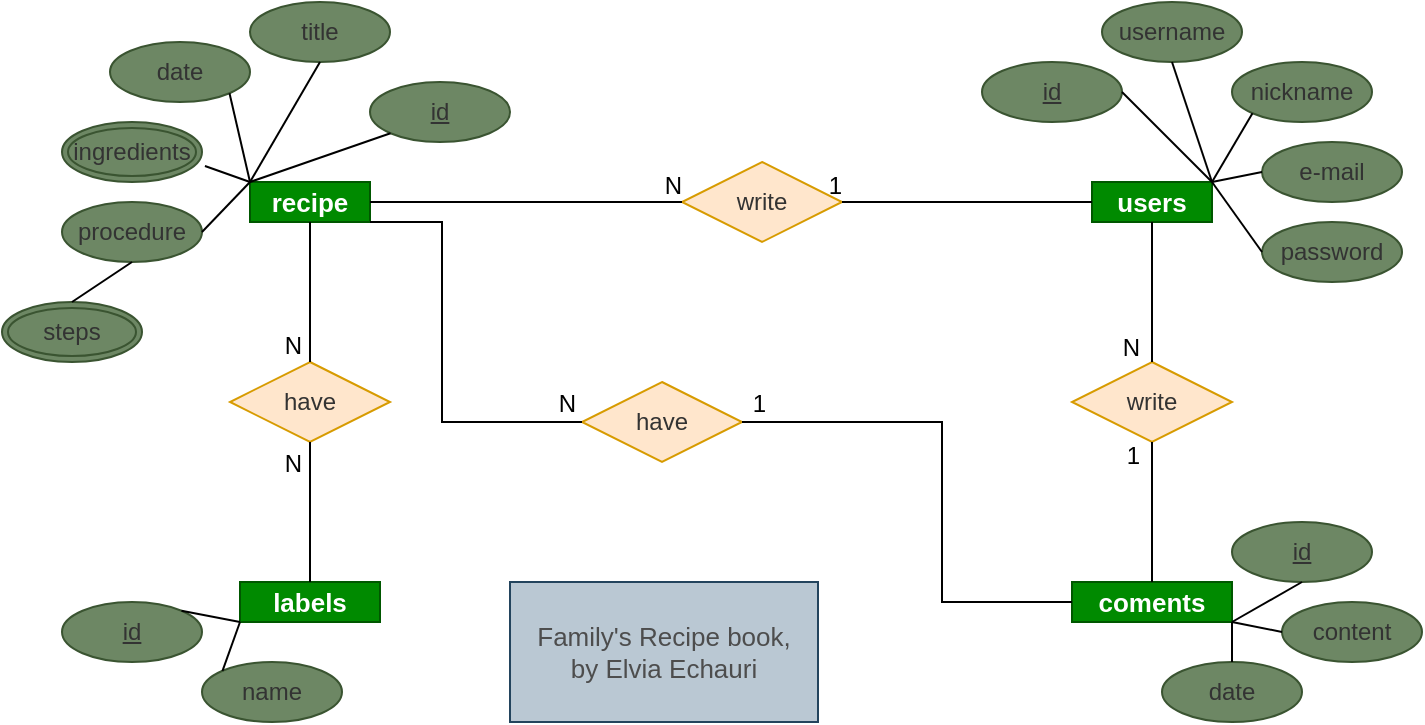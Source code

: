 <mxfile>
    <diagram id="S2kZE4l7otph4AjLQk1T" name="Page-1">
        <mxGraphModel dx="454" dy="408" grid="1" gridSize="10" guides="1" tooltips="1" connect="1" arrows="1" fold="1" page="1" pageScale="1" pageWidth="850" pageHeight="1100" math="0" shadow="0">
            <root>
                <mxCell id="0"/>
                <mxCell id="1" parent="0"/>
                <mxCell id="2" value="recipe" style="whiteSpace=wrap;html=1;align=center;fillColor=#008a00;fontColor=#ffffff;strokeColor=#005700;fontStyle=1;fontSize=13;" vertex="1" parent="1">
                    <mxGeometry x="154" y="120" width="60" height="20" as="geometry"/>
                </mxCell>
                <mxCell id="4" value="users" style="whiteSpace=wrap;html=1;align=center;fillColor=#008a00;fontColor=#ffffff;strokeColor=#005700;fontStyle=1;fontSize=13;" vertex="1" parent="1">
                    <mxGeometry x="575" y="120" width="60" height="20" as="geometry"/>
                </mxCell>
                <mxCell id="5" value="coments" style="whiteSpace=wrap;html=1;align=center;fillColor=#008a00;fontColor=#ffffff;strokeColor=#005700;fontStyle=1;fontSize=13;" vertex="1" parent="1">
                    <mxGeometry x="565" y="320" width="80" height="20" as="geometry"/>
                </mxCell>
                <mxCell id="6" value="labels" style="whiteSpace=wrap;html=1;align=center;fillColor=#008a00;fontColor=#ffffff;strokeColor=#005700;fontStyle=1;fontSize=13;" vertex="1" parent="1">
                    <mxGeometry x="149" y="320" width="70" height="20" as="geometry"/>
                </mxCell>
                <mxCell id="7" value="id" style="ellipse;whiteSpace=wrap;html=1;align=center;fontStyle=4;fillColor=#6d8764;fontColor=#333333;strokeColor=#3A5431;" vertex="1" parent="1">
                    <mxGeometry x="214" y="70" width="70" height="30" as="geometry"/>
                </mxCell>
                <mxCell id="8" value="id" style="ellipse;whiteSpace=wrap;html=1;align=center;fontStyle=4;fillColor=#6d8764;fontColor=#333333;strokeColor=#3A5431;" vertex="1" parent="1">
                    <mxGeometry x="60" y="330" width="70" height="30" as="geometry"/>
                </mxCell>
                <mxCell id="9" value="id" style="ellipse;whiteSpace=wrap;html=1;align=center;fontStyle=4;fillColor=#6d8764;fontColor=#333333;strokeColor=#3A5431;" vertex="1" parent="1">
                    <mxGeometry x="520" y="60" width="70" height="30" as="geometry"/>
                </mxCell>
                <mxCell id="10" value="id" style="ellipse;whiteSpace=wrap;html=1;align=center;fontStyle=4;fillColor=#6d8764;fontColor=#333333;strokeColor=#3A5431;" vertex="1" parent="1">
                    <mxGeometry x="645" y="290" width="70" height="30" as="geometry"/>
                </mxCell>
                <mxCell id="12" value="title" style="ellipse;whiteSpace=wrap;html=1;align=center;fillColor=#6d8764;fontColor=#333333;strokeColor=#3A5431;" vertex="1" parent="1">
                    <mxGeometry x="154" y="30" width="70" height="30" as="geometry"/>
                </mxCell>
                <mxCell id="13" value="date" style="ellipse;whiteSpace=wrap;html=1;align=center;fillColor=#6d8764;fontColor=#333333;strokeColor=#3A5431;" vertex="1" parent="1">
                    <mxGeometry x="84" y="50" width="70" height="30" as="geometry"/>
                </mxCell>
                <mxCell id="16" value="ingredients" style="ellipse;shape=doubleEllipse;margin=3;whiteSpace=wrap;html=1;align=center;fillColor=#6d8764;fontColor=#333333;strokeColor=#3A5431;" vertex="1" parent="1">
                    <mxGeometry x="60" y="90" width="70" height="30" as="geometry"/>
                </mxCell>
                <mxCell id="17" value="steps" style="ellipse;shape=doubleEllipse;margin=3;whiteSpace=wrap;html=1;align=center;fillColor=#6d8764;fontColor=#333333;strokeColor=#3A5431;" vertex="1" parent="1">
                    <mxGeometry x="30" y="180" width="70" height="30" as="geometry"/>
                </mxCell>
                <mxCell id="19" value="procedure" style="ellipse;whiteSpace=wrap;html=1;align=center;fillColor=#6d8764;fontColor=#333333;strokeColor=#3A5431;" vertex="1" parent="1">
                    <mxGeometry x="60" y="130" width="70" height="30" as="geometry"/>
                </mxCell>
                <mxCell id="20" value="date" style="ellipse;whiteSpace=wrap;html=1;align=center;fillColor=#6d8764;fontColor=#333333;strokeColor=#3A5431;" vertex="1" parent="1">
                    <mxGeometry x="610" y="360" width="70" height="30" as="geometry"/>
                </mxCell>
                <mxCell id="21" value="content" style="ellipse;whiteSpace=wrap;html=1;align=center;fillColor=#6d8764;fontColor=#333333;strokeColor=#3A5431;" vertex="1" parent="1">
                    <mxGeometry x="670" y="330" width="70" height="30" as="geometry"/>
                </mxCell>
                <mxCell id="23" value="username" style="ellipse;whiteSpace=wrap;html=1;align=center;fillColor=#6d8764;fontColor=#333333;strokeColor=#3A5431;" vertex="1" parent="1">
                    <mxGeometry x="580" y="30" width="70" height="30" as="geometry"/>
                </mxCell>
                <mxCell id="24" value="nickname" style="ellipse;whiteSpace=wrap;html=1;align=center;fillColor=#6d8764;fontColor=#333333;strokeColor=#3A5431;" vertex="1" parent="1">
                    <mxGeometry x="645" y="60" width="70" height="30" as="geometry"/>
                </mxCell>
                <mxCell id="25" value="e-mail" style="ellipse;whiteSpace=wrap;html=1;align=center;fillColor=#6d8764;fontColor=#333333;strokeColor=#3A5431;" vertex="1" parent="1">
                    <mxGeometry x="660" y="100" width="70" height="30" as="geometry"/>
                </mxCell>
                <mxCell id="26" value="password" style="ellipse;whiteSpace=wrap;html=1;align=center;fillColor=#6d8764;fontColor=#333333;strokeColor=#3A5431;" vertex="1" parent="1">
                    <mxGeometry x="660" y="140" width="70" height="30" as="geometry"/>
                </mxCell>
                <mxCell id="28" value="name" style="ellipse;whiteSpace=wrap;html=1;align=center;fillColor=#6d8764;fontColor=#333333;strokeColor=#3A5431;" vertex="1" parent="1">
                    <mxGeometry x="130" y="360" width="70" height="30" as="geometry"/>
                </mxCell>
                <mxCell id="33" value="write" style="shape=rhombus;perimeter=rhombusPerimeter;whiteSpace=wrap;html=1;align=center;fillColor=#ffe6cc;strokeColor=#d79b00;fontColor=#333333;" vertex="1" parent="1">
                    <mxGeometry x="370" y="110" width="80" height="40" as="geometry"/>
                </mxCell>
                <mxCell id="36" value="have" style="shape=rhombus;perimeter=rhombusPerimeter;whiteSpace=wrap;html=1;align=center;fillColor=#ffe6cc;strokeColor=#d79b00;fontColor=#333333;" vertex="1" parent="1">
                    <mxGeometry x="144" y="210" width="80" height="40" as="geometry"/>
                </mxCell>
                <mxCell id="41" value="" style="endArrow=none;html=1;rounded=0;entryX=1;entryY=0.5;entryDx=0;entryDy=0;exitX=0;exitY=0.5;exitDx=0;exitDy=0;" edge="1" parent="1" source="4" target="33">
                    <mxGeometry relative="1" as="geometry">
                        <mxPoint x="360" y="270" as="sourcePoint"/>
                        <mxPoint x="520" y="270" as="targetPoint"/>
                    </mxGeometry>
                </mxCell>
                <mxCell id="42" value="1" style="resizable=0;html=1;align=right;verticalAlign=bottom;" connectable="0" vertex="1" parent="41">
                    <mxGeometry x="1" relative="1" as="geometry"/>
                </mxCell>
                <mxCell id="43" value="" style="endArrow=none;html=1;rounded=0;entryX=0;entryY=0.5;entryDx=0;entryDy=0;exitX=1;exitY=0.5;exitDx=0;exitDy=0;" edge="1" parent="1" source="2" target="33">
                    <mxGeometry relative="1" as="geometry">
                        <mxPoint x="360" y="270" as="sourcePoint"/>
                        <mxPoint x="520" y="270" as="targetPoint"/>
                    </mxGeometry>
                </mxCell>
                <mxCell id="44" value="N" style="resizable=0;html=1;align=right;verticalAlign=bottom;" connectable="0" vertex="1" parent="43">
                    <mxGeometry x="1" relative="1" as="geometry"/>
                </mxCell>
                <mxCell id="45" value="" style="endArrow=none;html=1;rounded=0;exitX=0.5;exitY=0;exitDx=0;exitDy=0;entryX=0.5;entryY=1;entryDx=0;entryDy=0;" edge="1" parent="1" source="6" target="36">
                    <mxGeometry relative="1" as="geometry">
                        <mxPoint x="384" y="340" as="sourcePoint"/>
                        <mxPoint x="360" y="290" as="targetPoint"/>
                    </mxGeometry>
                </mxCell>
                <mxCell id="46" value="N" style="resizable=0;html=1;align=right;verticalAlign=bottom;" connectable="0" vertex="1" parent="45">
                    <mxGeometry x="1" relative="1" as="geometry">
                        <mxPoint x="-4" y="19" as="offset"/>
                    </mxGeometry>
                </mxCell>
                <mxCell id="47" value="" style="endArrow=none;html=1;rounded=0;exitX=0.5;exitY=1;exitDx=0;exitDy=0;" edge="1" parent="1" source="2" target="36">
                    <mxGeometry relative="1" as="geometry">
                        <mxPoint x="234" y="150" as="sourcePoint"/>
                        <mxPoint x="390" y="150" as="targetPoint"/>
                    </mxGeometry>
                </mxCell>
                <mxCell id="48" value="N" style="resizable=0;html=1;align=right;verticalAlign=bottom;" connectable="0" vertex="1" parent="47">
                    <mxGeometry x="1" relative="1" as="geometry">
                        <mxPoint x="-4" as="offset"/>
                    </mxGeometry>
                </mxCell>
                <mxCell id="49" value="have" style="shape=rhombus;perimeter=rhombusPerimeter;whiteSpace=wrap;html=1;align=center;fillColor=#ffe6cc;strokeColor=#d79b00;fontColor=#333333;" vertex="1" parent="1">
                    <mxGeometry x="320" y="220" width="80" height="40" as="geometry"/>
                </mxCell>
                <mxCell id="50" value="" style="endArrow=none;html=1;rounded=0;entryX=1;entryY=0.5;entryDx=0;entryDy=0;exitX=0;exitY=0.5;exitDx=0;exitDy=0;" edge="1" parent="1" source="5" target="49">
                    <mxGeometry relative="1" as="geometry">
                        <mxPoint x="585" y="140" as="sourcePoint"/>
                        <mxPoint x="460" y="140" as="targetPoint"/>
                        <Array as="points">
                            <mxPoint x="500" y="330"/>
                            <mxPoint x="500" y="240"/>
                        </Array>
                    </mxGeometry>
                </mxCell>
                <mxCell id="51" value="1" style="resizable=0;html=1;align=right;verticalAlign=bottom;" connectable="0" vertex="1" parent="50">
                    <mxGeometry x="1" relative="1" as="geometry">
                        <mxPoint x="12" y="-1" as="offset"/>
                    </mxGeometry>
                </mxCell>
                <mxCell id="52" value="" style="endArrow=none;html=1;rounded=0;entryX=0;entryY=0.5;entryDx=0;entryDy=0;exitX=1;exitY=1;exitDx=0;exitDy=0;" edge="1" parent="1" source="2" target="49">
                    <mxGeometry relative="1" as="geometry">
                        <mxPoint x="224" y="140" as="sourcePoint"/>
                        <mxPoint x="380" y="140" as="targetPoint"/>
                        <Array as="points">
                            <mxPoint x="250" y="140"/>
                            <mxPoint x="250" y="240"/>
                        </Array>
                    </mxGeometry>
                </mxCell>
                <mxCell id="53" value="N" style="resizable=0;html=1;align=right;verticalAlign=bottom;" connectable="0" vertex="1" parent="52">
                    <mxGeometry x="1" relative="1" as="geometry">
                        <mxPoint x="-3" y="-1" as="offset"/>
                    </mxGeometry>
                </mxCell>
                <mxCell id="54" value="write" style="shape=rhombus;perimeter=rhombusPerimeter;whiteSpace=wrap;html=1;align=center;fillColor=#ffe6cc;strokeColor=#d79b00;fontColor=#333333;" vertex="1" parent="1">
                    <mxGeometry x="565" y="210" width="80" height="40" as="geometry"/>
                </mxCell>
                <mxCell id="55" value="" style="endArrow=none;html=1;rounded=0;entryX=0.5;entryY=0;entryDx=0;entryDy=0;exitX=0.5;exitY=1;exitDx=0;exitDy=0;" edge="1" parent="1" source="4" target="54">
                    <mxGeometry relative="1" as="geometry">
                        <mxPoint x="224" y="140" as="sourcePoint"/>
                        <mxPoint x="380" y="140" as="targetPoint"/>
                    </mxGeometry>
                </mxCell>
                <mxCell id="56" value="N" style="resizable=0;html=1;align=right;verticalAlign=bottom;" connectable="0" vertex="1" parent="55">
                    <mxGeometry x="1" relative="1" as="geometry">
                        <mxPoint x="-6" y="1" as="offset"/>
                    </mxGeometry>
                </mxCell>
                <mxCell id="57" value="" style="endArrow=none;html=1;rounded=0;entryX=0.5;entryY=1;entryDx=0;entryDy=0;exitX=0.5;exitY=0;exitDx=0;exitDy=0;" edge="1" parent="1" source="5" target="54">
                    <mxGeometry relative="1" as="geometry">
                        <mxPoint x="585" y="140" as="sourcePoint"/>
                        <mxPoint x="460" y="140" as="targetPoint"/>
                    </mxGeometry>
                </mxCell>
                <mxCell id="58" value="1" style="resizable=0;html=1;align=right;verticalAlign=bottom;" connectable="0" vertex="1" parent="57">
                    <mxGeometry x="1" relative="1" as="geometry">
                        <mxPoint x="-6" y="15" as="offset"/>
                    </mxGeometry>
                </mxCell>
                <mxCell id="59" value="" style="endArrow=none;html=1;rounded=0;fontSize=13;fontColor=#006600;exitX=0;exitY=1;exitDx=0;exitDy=0;entryX=0;entryY=0;entryDx=0;entryDy=0;spacing=5;" edge="1" parent="1" source="7" target="2">
                    <mxGeometry relative="1" as="geometry">
                        <mxPoint x="360" y="270" as="sourcePoint"/>
                        <mxPoint x="520" y="270" as="targetPoint"/>
                    </mxGeometry>
                </mxCell>
                <mxCell id="60" value="" style="endArrow=none;html=1;rounded=0;fontSize=13;fontColor=#006600;exitX=0.5;exitY=1;exitDx=0;exitDy=0;entryX=0;entryY=0;entryDx=0;entryDy=0;spacing=5;" edge="1" parent="1" source="12" target="2">
                    <mxGeometry relative="1" as="geometry">
                        <mxPoint x="234.251" y="105.607" as="sourcePoint"/>
                        <mxPoint x="224" y="130" as="targetPoint"/>
                    </mxGeometry>
                </mxCell>
                <mxCell id="61" value="" style="endArrow=none;html=1;rounded=0;fontSize=13;fontColor=#006600;exitX=1;exitY=1;exitDx=0;exitDy=0;entryX=0;entryY=0;entryDx=0;entryDy=0;spacing=5;" edge="1" parent="1" source="13" target="2">
                    <mxGeometry relative="1" as="geometry">
                        <mxPoint x="234.251" y="105.607" as="sourcePoint"/>
                        <mxPoint x="164" y="130" as="targetPoint"/>
                    </mxGeometry>
                </mxCell>
                <mxCell id="62" value="" style="endArrow=none;html=1;rounded=0;fontSize=13;fontColor=#006600;exitX=0;exitY=0;exitDx=0;exitDy=0;entryX=1.021;entryY=0.733;entryDx=0;entryDy=0;spacing=5;entryPerimeter=0;" edge="1" parent="1" source="2" target="16">
                    <mxGeometry relative="1" as="geometry">
                        <mxPoint x="153.749" y="85.607" as="sourcePoint"/>
                        <mxPoint x="164" y="130" as="targetPoint"/>
                    </mxGeometry>
                </mxCell>
                <mxCell id="63" value="" style="endArrow=none;html=1;rounded=0;fontSize=13;fontColor=#006600;entryX=1;entryY=0.5;entryDx=0;entryDy=0;spacing=5;exitX=0;exitY=0;exitDx=0;exitDy=0;" edge="1" parent="1" source="2" target="19">
                    <mxGeometry relative="1" as="geometry">
                        <mxPoint x="170" y="130" as="sourcePoint"/>
                        <mxPoint x="141.47" y="121.99" as="targetPoint"/>
                    </mxGeometry>
                </mxCell>
                <mxCell id="64" value="" style="endArrow=none;html=1;rounded=0;fontSize=13;fontColor=#006600;exitX=0.5;exitY=0;exitDx=0;exitDy=0;entryX=0.5;entryY=1;entryDx=0;entryDy=0;spacing=5;" edge="1" parent="1" source="17" target="19">
                    <mxGeometry relative="1" as="geometry">
                        <mxPoint x="174" y="140" as="sourcePoint"/>
                        <mxPoint x="151.47" y="131.99" as="targetPoint"/>
                    </mxGeometry>
                </mxCell>
                <mxCell id="65" value="" style="endArrow=none;html=1;rounded=0;fontSize=13;fontColor=#006600;exitX=0;exitY=1;exitDx=0;exitDy=0;entryX=1;entryY=0;entryDx=0;entryDy=0;spacing=5;" edge="1" parent="1" source="6" target="8">
                    <mxGeometry relative="1" as="geometry">
                        <mxPoint x="184" y="150" as="sourcePoint"/>
                        <mxPoint x="161.47" y="141.99" as="targetPoint"/>
                    </mxGeometry>
                </mxCell>
                <mxCell id="66" value="" style="endArrow=none;html=1;rounded=0;fontSize=13;fontColor=#006600;exitX=0;exitY=0;exitDx=0;exitDy=0;entryX=0;entryY=1;entryDx=0;entryDy=0;spacing=5;" edge="1" parent="1" source="28" target="6">
                    <mxGeometry relative="1" as="geometry">
                        <mxPoint x="194" y="160" as="sourcePoint"/>
                        <mxPoint x="171.47" y="151.99" as="targetPoint"/>
                    </mxGeometry>
                </mxCell>
                <mxCell id="67" value="" style="endArrow=none;html=1;rounded=0;fontSize=13;fontColor=#006600;exitX=1;exitY=1;exitDx=0;exitDy=0;entryX=0.5;entryY=0;entryDx=0;entryDy=0;spacing=5;" edge="1" parent="1" source="5" target="20">
                    <mxGeometry relative="1" as="geometry">
                        <mxPoint x="204" y="170" as="sourcePoint"/>
                        <mxPoint x="181.47" y="161.99" as="targetPoint"/>
                    </mxGeometry>
                </mxCell>
                <mxCell id="68" value="" style="endArrow=none;html=1;rounded=0;fontSize=13;fontColor=#006600;exitX=0;exitY=0.5;exitDx=0;exitDy=0;entryX=1;entryY=1;entryDx=0;entryDy=0;spacing=5;" edge="1" parent="1" source="21" target="5">
                    <mxGeometry relative="1" as="geometry">
                        <mxPoint x="214" y="180" as="sourcePoint"/>
                        <mxPoint x="191.47" y="171.99" as="targetPoint"/>
                    </mxGeometry>
                </mxCell>
                <mxCell id="69" value="" style="endArrow=none;html=1;rounded=0;fontSize=13;fontColor=#006600;exitX=0.5;exitY=1;exitDx=0;exitDy=0;entryX=1;entryY=1;entryDx=0;entryDy=0;spacing=5;" edge="1" parent="1" source="10" target="5">
                    <mxGeometry relative="1" as="geometry">
                        <mxPoint x="224" y="190" as="sourcePoint"/>
                        <mxPoint x="201.47" y="181.99" as="targetPoint"/>
                    </mxGeometry>
                </mxCell>
                <mxCell id="70" value="" style="endArrow=none;html=1;rounded=0;fontSize=13;fontColor=#006600;exitX=0;exitY=0.5;exitDx=0;exitDy=0;entryX=1;entryY=0;entryDx=0;entryDy=0;spacing=5;" edge="1" parent="1" source="25" target="4">
                    <mxGeometry relative="1" as="geometry">
                        <mxPoint x="234" y="200" as="sourcePoint"/>
                        <mxPoint x="211.47" y="191.99" as="targetPoint"/>
                    </mxGeometry>
                </mxCell>
                <mxCell id="71" value="" style="endArrow=none;html=1;rounded=0;fontSize=13;fontColor=#006600;exitX=0;exitY=1;exitDx=0;exitDy=0;entryX=1;entryY=0;entryDx=0;entryDy=0;spacing=5;" edge="1" parent="1" source="24" target="4">
                    <mxGeometry relative="1" as="geometry">
                        <mxPoint x="244" y="210" as="sourcePoint"/>
                        <mxPoint x="221.47" y="201.99" as="targetPoint"/>
                    </mxGeometry>
                </mxCell>
                <mxCell id="72" value="" style="endArrow=none;html=1;rounded=0;fontSize=13;fontColor=#006600;exitX=0.5;exitY=1;exitDx=0;exitDy=0;entryX=1;entryY=0;entryDx=0;entryDy=0;spacing=5;" edge="1" parent="1" source="23" target="4">
                    <mxGeometry relative="1" as="geometry">
                        <mxPoint x="254" y="220" as="sourcePoint"/>
                        <mxPoint x="231.47" y="211.99" as="targetPoint"/>
                    </mxGeometry>
                </mxCell>
                <mxCell id="73" value="" style="endArrow=none;html=1;rounded=0;fontSize=13;fontColor=#006600;exitX=1;exitY=0.5;exitDx=0;exitDy=0;entryX=1;entryY=0;entryDx=0;entryDy=0;spacing=5;" edge="1" parent="1" source="9" target="4">
                    <mxGeometry relative="1" as="geometry">
                        <mxPoint x="264" y="230" as="sourcePoint"/>
                        <mxPoint x="241.47" y="221.99" as="targetPoint"/>
                    </mxGeometry>
                </mxCell>
                <mxCell id="74" value="" style="endArrow=none;html=1;rounded=0;fontSize=13;fontColor=#006600;exitX=1;exitY=0;exitDx=0;exitDy=0;entryX=0;entryY=0.5;entryDx=0;entryDy=0;spacing=5;" edge="1" parent="1" source="4" target="26">
                    <mxGeometry relative="1" as="geometry">
                        <mxPoint x="274" y="240" as="sourcePoint"/>
                        <mxPoint x="251.47" y="231.99" as="targetPoint"/>
                    </mxGeometry>
                </mxCell>
                <mxCell id="75" value="Family's Recipe book,&lt;br&gt;by Elvia Echauri" style="text;html=1;strokeColor=#23445d;fillColor=#bac8d3;align=center;verticalAlign=middle;whiteSpace=wrap;rounded=0;fontSize=13;fontColor=#4D4D4D;" vertex="1" parent="1">
                    <mxGeometry x="284" y="320" width="154" height="70" as="geometry"/>
                </mxCell>
            </root>
        </mxGraphModel>
    </diagram>
</mxfile>